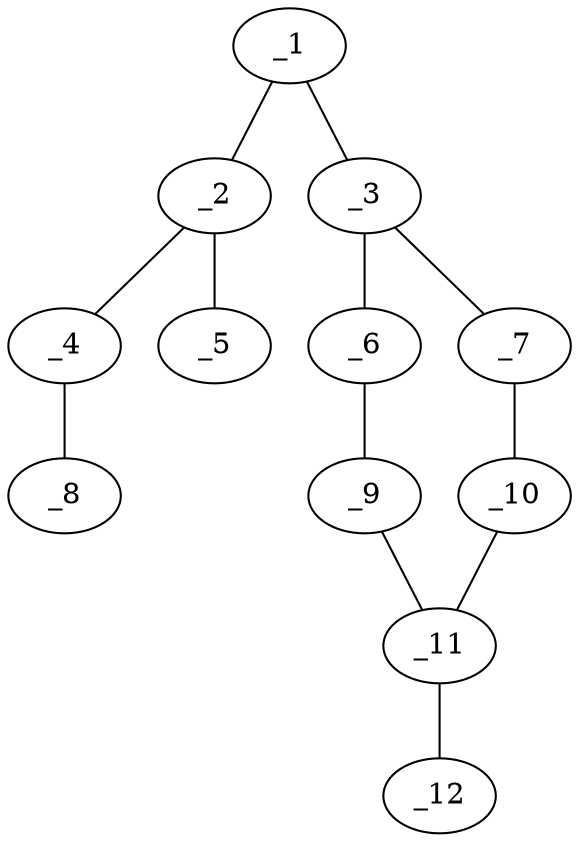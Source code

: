 graph molid67594 {
	_1	 [charge=0,
		chem=1,
		symbol="C  ",
		x="2.866",
		y=1];
	_2	 [charge=0,
		chem=1,
		symbol="C  ",
		x="3.7321",
		y="1.5"];
	_1 -- _2	 [valence=1];
	_3	 [charge=0,
		chem=1,
		symbol="C  ",
		x="2.866",
		y=0];
	_1 -- _3	 [valence=1];
	_4	 [charge=0,
		chem=4,
		symbol="N  ",
		x="3.7321",
		y="2.5"];
	_2 -- _4	 [valence=1];
	_5	 [charge=0,
		chem=4,
		symbol="N  ",
		x="4.5981",
		y=1];
	_2 -- _5	 [valence=2];
	_6	 [charge=0,
		chem=1,
		symbol="C  ",
		x=2,
		y="-0.5"];
	_3 -- _6	 [valence=2];
	_7	 [charge=0,
		chem=1,
		symbol="C  ",
		x="3.7321",
		y="-0.5"];
	_3 -- _7	 [valence=1];
	_8	 [charge=0,
		chem=2,
		symbol="O  ",
		x="4.5981",
		y=3];
	_4 -- _8	 [valence=1];
	_9	 [charge=0,
		chem=1,
		symbol="C  ",
		x=2,
		y="-1.5"];
	_6 -- _9	 [valence=1];
	_10	 [charge=0,
		chem=1,
		symbol="C  ",
		x="3.7321",
		y="-1.5"];
	_7 -- _10	 [valence=2];
	_11	 [charge=0,
		chem=1,
		symbol="C  ",
		x="2.866",
		y="-2"];
	_9 -- _11	 [valence=2];
	_10 -- _11	 [valence=1];
	_12	 [charge=0,
		chem=7,
		symbol="Cl ",
		x="2.866",
		y="-3"];
	_11 -- _12	 [valence=1];
}
